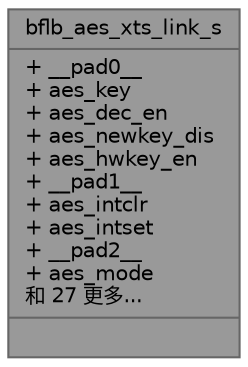 digraph "bflb_aes_xts_link_s"
{
 // LATEX_PDF_SIZE
  bgcolor="transparent";
  edge [fontname=Helvetica,fontsize=10,labelfontname=Helvetica,labelfontsize=10];
  node [fontname=Helvetica,fontsize=10,shape=box,height=0.2,width=0.4];
  Node1 [shape=record,label="{bflb_aes_xts_link_s\n|+ __pad0__\l+ aes_key\l+ aes_dec_en\l+ aes_newkey_dis\l+ aes_hwkey_en\l+ __pad1__\l+ aes_intclr\l+ aes_intset\l+ __pad2__\l+ aes_mode\l和 27 更多...\l|}",height=0.2,width=0.4,color="gray40", fillcolor="grey60", style="filled", fontcolor="black",tooltip=" "];
}
